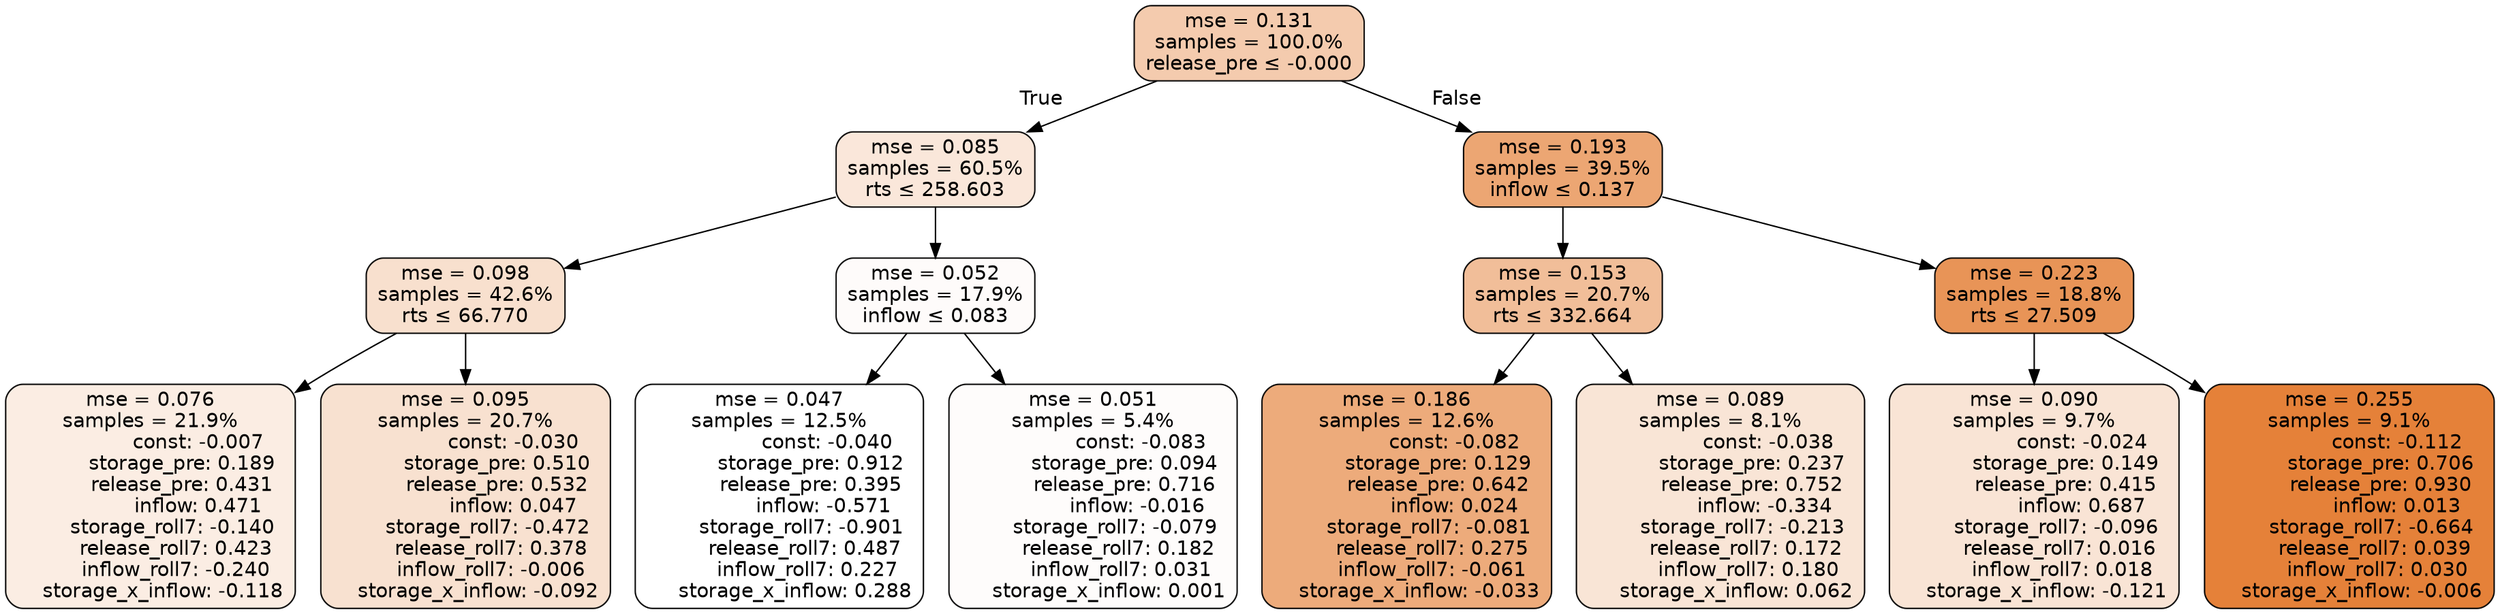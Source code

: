 digraph tree {
bgcolor="transparent"
node [shape=rectangle, style="filled, rounded", color="black", fontname=helvetica] ;
edge [fontname=helvetica] ;
	"0" [label="mse = 0.131
samples = 100.0%
release_pre &le; -0.000", fillcolor="#f4cbae"]
	"1" [label="mse = 0.085
samples = 60.5%
rts &le; 258.603", fillcolor="#fae7da"]
	"2" [label="mse = 0.098
samples = 42.6%
rts &le; 66.770", fillcolor="#f8e0ce"]
	"3" [label="mse = 0.076
samples = 21.9%
               const: -0.007
          storage_pre: 0.189
          release_pre: 0.431
               inflow: 0.471
       storage_roll7: -0.140
        release_roll7: 0.423
        inflow_roll7: -0.240
    storage_x_inflow: -0.118", fillcolor="#fbede3"]
	"4" [label="mse = 0.095
samples = 20.7%
               const: -0.030
          storage_pre: 0.510
          release_pre: 0.532
               inflow: 0.047
       storage_roll7: -0.472
        release_roll7: 0.378
        inflow_roll7: -0.006
    storage_x_inflow: -0.092", fillcolor="#f8e1d0"]
	"5" [label="mse = 0.052
samples = 17.9%
inflow &le; 0.083", fillcolor="#fefbfa"]
	"6" [label="mse = 0.047
samples = 12.5%
               const: -0.040
          storage_pre: 0.912
          release_pre: 0.395
              inflow: -0.571
       storage_roll7: -0.901
        release_roll7: 0.487
         inflow_roll7: 0.227
     storage_x_inflow: 0.288", fillcolor="#ffffff"]
	"7" [label="mse = 0.051
samples = 5.4%
               const: -0.083
          storage_pre: 0.094
          release_pre: 0.716
              inflow: -0.016
       storage_roll7: -0.079
        release_roll7: 0.182
         inflow_roll7: 0.031
     storage_x_inflow: 0.001", fillcolor="#fefcfb"]
	"8" [label="mse = 0.193
samples = 39.5%
inflow &le; 0.137", fillcolor="#eca673"]
	"9" [label="mse = 0.153
samples = 20.7%
rts &le; 332.664", fillcolor="#f1be99"]
	"10" [label="mse = 0.186
samples = 12.6%
               const: -0.082
          storage_pre: 0.129
          release_pre: 0.642
               inflow: 0.024
       storage_roll7: -0.081
        release_roll7: 0.275
        inflow_roll7: -0.061
    storage_x_inflow: -0.033", fillcolor="#edab7b"]
	"11" [label="mse = 0.089
samples = 8.1%
               const: -0.038
          storage_pre: 0.237
          release_pre: 0.752
              inflow: -0.334
       storage_roll7: -0.213
        release_roll7: 0.172
         inflow_roll7: 0.180
     storage_x_inflow: 0.062", fillcolor="#f9e5d6"]
	"12" [label="mse = 0.223
samples = 18.8%
rts &le; 27.509", fillcolor="#e89457"]
	"13" [label="mse = 0.090
samples = 9.7%
               const: -0.024
          storage_pre: 0.149
          release_pre: 0.415
               inflow: 0.687
       storage_roll7: -0.096
        release_roll7: 0.016
         inflow_roll7: 0.018
    storage_x_inflow: -0.121", fillcolor="#f9e4d5"]
	"14" [label="mse = 0.255
samples = 9.1%
               const: -0.112
          storage_pre: 0.706
          release_pre: 0.930
               inflow: 0.013
       storage_roll7: -0.664
        release_roll7: 0.039
         inflow_roll7: 0.030
    storage_x_inflow: -0.006", fillcolor="#e58139"]

	"0" -> "1" [labeldistance=2.5, labelangle=45, headlabel="True"]
	"1" -> "2"
	"2" -> "3"
	"2" -> "4"
	"1" -> "5"
	"5" -> "6"
	"5" -> "7"
	"0" -> "8" [labeldistance=2.5, labelangle=-45, headlabel="False"]
	"8" -> "9"
	"9" -> "10"
	"9" -> "11"
	"8" -> "12"
	"12" -> "13"
	"12" -> "14"
}